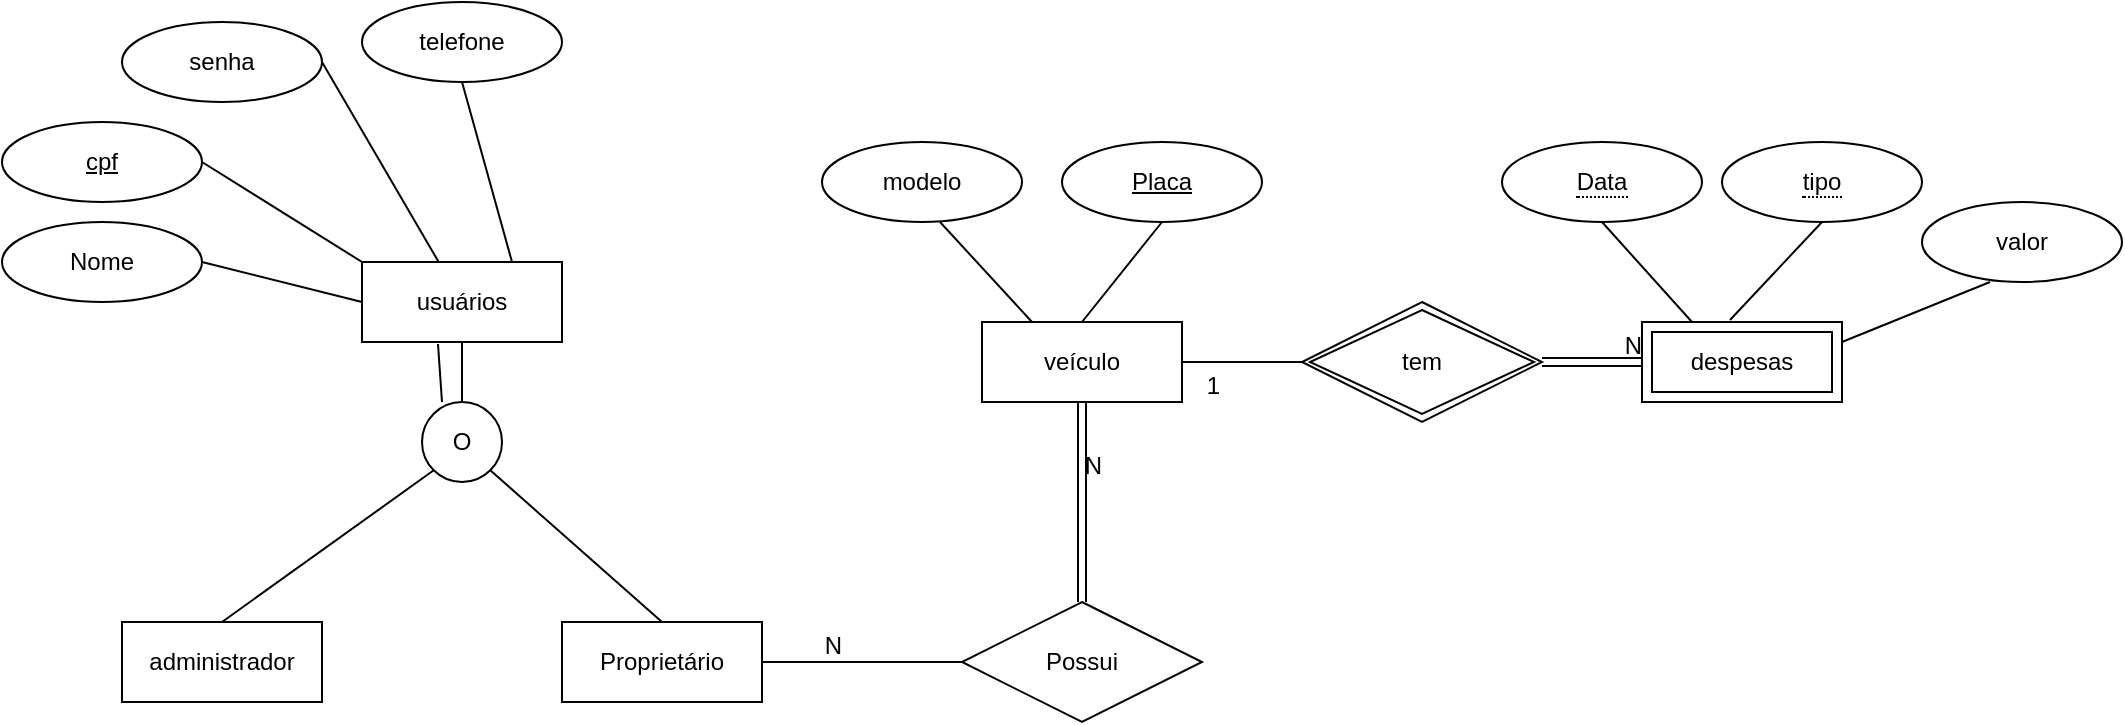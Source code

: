 <mxfile version="13.8.1" type="github">
  <diagram id="LbX8qGbdodIi82UEs2iO" name="Page-1">
    <mxGraphModel dx="868" dy="482" grid="1" gridSize="10" guides="1" tooltips="1" connect="1" arrows="1" fold="1" page="1" pageScale="1" pageWidth="827" pageHeight="1169" math="0" shadow="0">
      <root>
        <mxCell id="0" />
        <mxCell id="1" parent="0" />
        <mxCell id="rRCzJtvxpl4aAJUOXlck-1" value="usuários" style="whiteSpace=wrap;html=1;align=center;" parent="1" vertex="1">
          <mxGeometry x="300" y="340" width="100" height="40" as="geometry" />
        </mxCell>
        <mxCell id="rRCzJtvxpl4aAJUOXlck-2" value="cpf" style="ellipse;whiteSpace=wrap;html=1;align=center;fontStyle=4;" parent="1" vertex="1">
          <mxGeometry x="120" y="270" width="100" height="40" as="geometry" />
        </mxCell>
        <mxCell id="rRCzJtvxpl4aAJUOXlck-13" value="" style="endArrow=none;html=1;rounded=0;entryX=1;entryY=0.5;entryDx=0;entryDy=0;exitX=0;exitY=0;exitDx=0;exitDy=0;" parent="1" source="rRCzJtvxpl4aAJUOXlck-1" target="rRCzJtvxpl4aAJUOXlck-2" edge="1">
          <mxGeometry relative="1" as="geometry">
            <mxPoint x="300" y="318" as="sourcePoint" />
            <mxPoint x="470" y="290" as="targetPoint" />
          </mxGeometry>
        </mxCell>
        <mxCell id="rRCzJtvxpl4aAJUOXlck-16" value="" style="endArrow=none;html=1;rounded=0;entryX=1;entryY=0.5;entryDx=0;entryDy=0;" parent="1" source="rRCzJtvxpl4aAJUOXlck-1" target="rRCzJtvxpl4aAJUOXlck-18" edge="1">
          <mxGeometry relative="1" as="geometry">
            <mxPoint x="350" y="320" as="sourcePoint" />
            <mxPoint x="410" y="280" as="targetPoint" />
          </mxGeometry>
        </mxCell>
        <mxCell id="rRCzJtvxpl4aAJUOXlck-17" value="Nome" style="ellipse;whiteSpace=wrap;html=1;align=center;" parent="1" vertex="1">
          <mxGeometry x="120" y="320" width="100" height="40" as="geometry" />
        </mxCell>
        <mxCell id="rRCzJtvxpl4aAJUOXlck-18" value="senha" style="ellipse;whiteSpace=wrap;html=1;align=center;" parent="1" vertex="1">
          <mxGeometry x="180" y="220" width="100" height="40" as="geometry" />
        </mxCell>
        <mxCell id="rRCzJtvxpl4aAJUOXlck-20" value="" style="endArrow=none;html=1;rounded=0;exitX=1;exitY=0.5;exitDx=0;exitDy=0;entryX=0;entryY=0.5;entryDx=0;entryDy=0;" parent="1" source="rRCzJtvxpl4aAJUOXlck-17" target="rRCzJtvxpl4aAJUOXlck-1" edge="1">
          <mxGeometry relative="1" as="geometry">
            <mxPoint x="370" y="490" as="sourcePoint" />
            <mxPoint x="530" y="490" as="targetPoint" />
          </mxGeometry>
        </mxCell>
        <mxCell id="rRCzJtvxpl4aAJUOXlck-21" value="telefone" style="ellipse;whiteSpace=wrap;html=1;align=center;" parent="1" vertex="1">
          <mxGeometry x="300" y="210" width="100" height="40" as="geometry" />
        </mxCell>
        <mxCell id="rRCzJtvxpl4aAJUOXlck-22" value="" style="endArrow=none;html=1;rounded=0;exitX=0.75;exitY=0;exitDx=0;exitDy=0;entryX=0.5;entryY=1;entryDx=0;entryDy=0;" parent="1" source="rRCzJtvxpl4aAJUOXlck-1" target="rRCzJtvxpl4aAJUOXlck-21" edge="1">
          <mxGeometry relative="1" as="geometry">
            <mxPoint x="380" y="500" as="sourcePoint" />
            <mxPoint x="540" y="500" as="targetPoint" />
          </mxGeometry>
        </mxCell>
        <mxCell id="rRCzJtvxpl4aAJUOXlck-23" value="O" style="ellipse;whiteSpace=wrap;html=1;align=center;" parent="1" vertex="1">
          <mxGeometry x="330" y="410" width="40" height="40" as="geometry" />
        </mxCell>
        <mxCell id="rRCzJtvxpl4aAJUOXlck-24" value="" style="endArrow=none;html=1;rounded=0;exitX=0.38;exitY=1.025;exitDx=0;exitDy=0;exitPerimeter=0;entryX=0.25;entryY=0;entryDx=0;entryDy=0;entryPerimeter=0;" parent="1" source="rRCzJtvxpl4aAJUOXlck-1" target="rRCzJtvxpl4aAJUOXlck-23" edge="1">
          <mxGeometry relative="1" as="geometry">
            <mxPoint x="390" y="510" as="sourcePoint" />
            <mxPoint x="550" y="510" as="targetPoint" />
          </mxGeometry>
        </mxCell>
        <mxCell id="rRCzJtvxpl4aAJUOXlck-25" value="" style="endArrow=none;html=1;rounded=0;exitX=0.5;exitY=1;exitDx=0;exitDy=0;entryX=0.5;entryY=0;entryDx=0;entryDy=0;" parent="1" source="rRCzJtvxpl4aAJUOXlck-1" target="rRCzJtvxpl4aAJUOXlck-23" edge="1">
          <mxGeometry relative="1" as="geometry">
            <mxPoint x="400" y="520" as="sourcePoint" />
            <mxPoint x="560" y="520" as="targetPoint" />
          </mxGeometry>
        </mxCell>
        <mxCell id="rRCzJtvxpl4aAJUOXlck-27" value="administrador" style="whiteSpace=wrap;html=1;align=center;" parent="1" vertex="1">
          <mxGeometry x="180" y="520" width="100" height="40" as="geometry" />
        </mxCell>
        <mxCell id="rRCzJtvxpl4aAJUOXlck-28" value="" style="endArrow=none;html=1;rounded=0;exitX=0.5;exitY=0;exitDx=0;exitDy=0;entryX=0;entryY=1;entryDx=0;entryDy=0;" parent="1" source="rRCzJtvxpl4aAJUOXlck-27" target="rRCzJtvxpl4aAJUOXlck-23" edge="1">
          <mxGeometry relative="1" as="geometry">
            <mxPoint x="410" y="530" as="sourcePoint" />
            <mxPoint x="570" y="530" as="targetPoint" />
          </mxGeometry>
        </mxCell>
        <mxCell id="rRCzJtvxpl4aAJUOXlck-29" value="Proprietário" style="whiteSpace=wrap;html=1;align=center;" parent="1" vertex="1">
          <mxGeometry x="400" y="520" width="100" height="40" as="geometry" />
        </mxCell>
        <mxCell id="rRCzJtvxpl4aAJUOXlck-30" value="" style="endArrow=none;html=1;rounded=0;exitX=1;exitY=1;exitDx=0;exitDy=0;entryX=0.5;entryY=0;entryDx=0;entryDy=0;" parent="1" source="rRCzJtvxpl4aAJUOXlck-23" target="rRCzJtvxpl4aAJUOXlck-29" edge="1">
          <mxGeometry relative="1" as="geometry">
            <mxPoint x="420" y="540" as="sourcePoint" />
            <mxPoint x="580" y="540" as="targetPoint" />
          </mxGeometry>
        </mxCell>
        <mxCell id="rRCzJtvxpl4aAJUOXlck-42" value="veículo" style="whiteSpace=wrap;html=1;align=center;" parent="1" vertex="1">
          <mxGeometry x="610" y="370" width="100" height="40" as="geometry" />
        </mxCell>
        <mxCell id="rRCzJtvxpl4aAJUOXlck-45" value="modelo" style="ellipse;whiteSpace=wrap;html=1;align=center;" parent="1" vertex="1">
          <mxGeometry x="530" y="280" width="100" height="40" as="geometry" />
        </mxCell>
        <mxCell id="rRCzJtvxpl4aAJUOXlck-46" value="" style="endArrow=none;html=1;rounded=0;entryX=0.25;entryY=0;entryDx=0;entryDy=0;exitX=0.59;exitY=1;exitDx=0;exitDy=0;exitPerimeter=0;" parent="1" source="rRCzJtvxpl4aAJUOXlck-45" target="rRCzJtvxpl4aAJUOXlck-42" edge="1">
          <mxGeometry relative="1" as="geometry">
            <mxPoint x="598" y="362" as="sourcePoint" />
            <mxPoint x="810" y="340" as="targetPoint" />
          </mxGeometry>
        </mxCell>
        <mxCell id="rRCzJtvxpl4aAJUOXlck-48" value="" style="endArrow=none;html=1;rounded=0;exitX=0.5;exitY=0;exitDx=0;exitDy=0;entryX=0.5;entryY=1;entryDx=0;entryDy=0;" parent="1" source="rRCzJtvxpl4aAJUOXlck-42" target="rRCzJtvxpl4aAJUOXlck-49" edge="1">
          <mxGeometry relative="1" as="geometry">
            <mxPoint x="690" y="410" as="sourcePoint" />
            <mxPoint x="730" y="360" as="targetPoint" />
          </mxGeometry>
        </mxCell>
        <mxCell id="rRCzJtvxpl4aAJUOXlck-49" value="Placa" style="ellipse;whiteSpace=wrap;html=1;align=center;fontStyle=4;" parent="1" vertex="1">
          <mxGeometry x="650" y="280" width="100" height="40" as="geometry" />
        </mxCell>
        <mxCell id="rRCzJtvxpl4aAJUOXlck-50" value="Possui" style="shape=rhombus;perimeter=rhombusPerimeter;whiteSpace=wrap;html=1;align=center;" parent="1" vertex="1">
          <mxGeometry x="600" y="510" width="120" height="60" as="geometry" />
        </mxCell>
        <mxCell id="rRCzJtvxpl4aAJUOXlck-51" value="" style="shape=link;html=1;rounded=0;exitX=0.5;exitY=0;exitDx=0;exitDy=0;entryX=0.5;entryY=1;entryDx=0;entryDy=0;" parent="1" source="rRCzJtvxpl4aAJUOXlck-50" target="rRCzJtvxpl4aAJUOXlck-42" edge="1">
          <mxGeometry relative="1" as="geometry">
            <mxPoint x="670" y="520" as="sourcePoint" />
            <mxPoint x="810" y="490" as="targetPoint" />
          </mxGeometry>
        </mxCell>
        <mxCell id="rRCzJtvxpl4aAJUOXlck-52" value="N" style="resizable=0;html=1;align=right;verticalAlign=bottom;" parent="rRCzJtvxpl4aAJUOXlck-51" connectable="0" vertex="1">
          <mxGeometry x="1" relative="1" as="geometry">
            <mxPoint x="10" y="40" as="offset" />
          </mxGeometry>
        </mxCell>
        <mxCell id="rRCzJtvxpl4aAJUOXlck-56" value="" style="endArrow=none;html=1;rounded=0;entryX=1;entryY=0.5;entryDx=0;entryDy=0;" parent="1" source="rRCzJtvxpl4aAJUOXlck-50" target="rRCzJtvxpl4aAJUOXlck-29" edge="1">
          <mxGeometry relative="1" as="geometry">
            <mxPoint x="450" y="460" as="sourcePoint" />
            <mxPoint x="530" y="620" as="targetPoint" />
          </mxGeometry>
        </mxCell>
        <mxCell id="rRCzJtvxpl4aAJUOXlck-57" value="N" style="resizable=0;html=1;align=right;verticalAlign=bottom;" parent="rRCzJtvxpl4aAJUOXlck-56" connectable="0" vertex="1">
          <mxGeometry x="1" relative="1" as="geometry">
            <mxPoint x="40" as="offset" />
          </mxGeometry>
        </mxCell>
        <mxCell id="rRCzJtvxpl4aAJUOXlck-60" value="tem" style="shape=rhombus;double=1;perimeter=rhombusPerimeter;whiteSpace=wrap;html=1;align=center;" parent="1" vertex="1">
          <mxGeometry x="770" y="360" width="120" height="60" as="geometry" />
        </mxCell>
        <mxCell id="rRCzJtvxpl4aAJUOXlck-62" value="" style="endArrow=none;html=1;rounded=0;exitX=0;exitY=0.5;exitDx=0;exitDy=0;entryX=1;entryY=0.5;entryDx=0;entryDy=0;" parent="1" source="rRCzJtvxpl4aAJUOXlck-60" target="rRCzJtvxpl4aAJUOXlck-42" edge="1">
          <mxGeometry relative="1" as="geometry">
            <mxPoint x="810" y="395" as="sourcePoint" />
            <mxPoint x="740" y="385" as="targetPoint" />
          </mxGeometry>
        </mxCell>
        <mxCell id="rRCzJtvxpl4aAJUOXlck-63" value="1" style="resizable=0;html=1;align=right;verticalAlign=bottom;" parent="rRCzJtvxpl4aAJUOXlck-62" connectable="0" vertex="1">
          <mxGeometry x="1" relative="1" as="geometry">
            <mxPoint x="19.88" y="20.01" as="offset" />
          </mxGeometry>
        </mxCell>
        <mxCell id="rRCzJtvxpl4aAJUOXlck-64" value="" style="shape=link;html=1;rounded=0;exitX=1;exitY=0.5;exitDx=0;exitDy=0;entryX=0;entryY=0.5;entryDx=0;entryDy=0;" parent="1" source="rRCzJtvxpl4aAJUOXlck-60" target="rRCzJtvxpl4aAJUOXlck-67" edge="1">
          <mxGeometry relative="1" as="geometry">
            <mxPoint x="840" y="460" as="sourcePoint" />
            <mxPoint x="1080" y="380" as="targetPoint" />
          </mxGeometry>
        </mxCell>
        <mxCell id="rRCzJtvxpl4aAJUOXlck-65" value="N" style="resizable=0;html=1;align=right;verticalAlign=bottom;" parent="rRCzJtvxpl4aAJUOXlck-64" connectable="0" vertex="1">
          <mxGeometry x="1" relative="1" as="geometry" />
        </mxCell>
        <mxCell id="rRCzJtvxpl4aAJUOXlck-67" value="despesas" style="shape=ext;margin=3;double=1;whiteSpace=wrap;html=1;align=center;" parent="1" vertex="1">
          <mxGeometry x="940" y="370" width="100" height="40" as="geometry" />
        </mxCell>
        <mxCell id="rRCzJtvxpl4aAJUOXlck-73" value="&lt;span style=&quot;border-bottom: 1px dotted&quot;&gt;Data&lt;/span&gt;" style="ellipse;whiteSpace=wrap;html=1;align=center;" parent="1" vertex="1">
          <mxGeometry x="870" y="280" width="100" height="40" as="geometry" />
        </mxCell>
        <mxCell id="rRCzJtvxpl4aAJUOXlck-75" value="&lt;span style=&quot;border-bottom: 1px dotted&quot;&gt;tipo&lt;/span&gt;" style="ellipse;whiteSpace=wrap;html=1;align=center;" parent="1" vertex="1">
          <mxGeometry x="980" y="280" width="100" height="40" as="geometry" />
        </mxCell>
        <mxCell id="rRCzJtvxpl4aAJUOXlck-76" value="" style="endArrow=none;html=1;rounded=0;exitX=0.5;exitY=1;exitDx=0;exitDy=0;entryX=0.25;entryY=0;entryDx=0;entryDy=0;" parent="1" source="rRCzJtvxpl4aAJUOXlck-73" target="rRCzJtvxpl4aAJUOXlck-67" edge="1">
          <mxGeometry relative="1" as="geometry">
            <mxPoint x="640" y="460" as="sourcePoint" />
            <mxPoint x="800" y="460" as="targetPoint" />
          </mxGeometry>
        </mxCell>
        <mxCell id="rRCzJtvxpl4aAJUOXlck-77" value="" style="endArrow=none;html=1;rounded=0;entryX=0.5;entryY=1;entryDx=0;entryDy=0;exitX=0.44;exitY=-0.025;exitDx=0;exitDy=0;exitPerimeter=0;" parent="1" source="rRCzJtvxpl4aAJUOXlck-67" target="rRCzJtvxpl4aAJUOXlck-75" edge="1">
          <mxGeometry relative="1" as="geometry">
            <mxPoint x="960" y="330" as="sourcePoint" />
            <mxPoint x="1120" y="330" as="targetPoint" />
          </mxGeometry>
        </mxCell>
        <mxCell id="rRCzJtvxpl4aAJUOXlck-79" value="valor" style="ellipse;whiteSpace=wrap;html=1;align=center;" parent="1" vertex="1">
          <mxGeometry x="1080" y="310" width="100" height="40" as="geometry" />
        </mxCell>
        <mxCell id="rRCzJtvxpl4aAJUOXlck-80" value="" style="endArrow=none;html=1;rounded=0;entryX=0.34;entryY=1;entryDx=0;entryDy=0;entryPerimeter=0;exitX=1;exitY=0.25;exitDx=0;exitDy=0;" parent="1" source="rRCzJtvxpl4aAJUOXlck-67" target="rRCzJtvxpl4aAJUOXlck-79" edge="1">
          <mxGeometry relative="1" as="geometry">
            <mxPoint x="790" y="460" as="sourcePoint" />
            <mxPoint x="950" y="460" as="targetPoint" />
          </mxGeometry>
        </mxCell>
      </root>
    </mxGraphModel>
  </diagram>
</mxfile>
